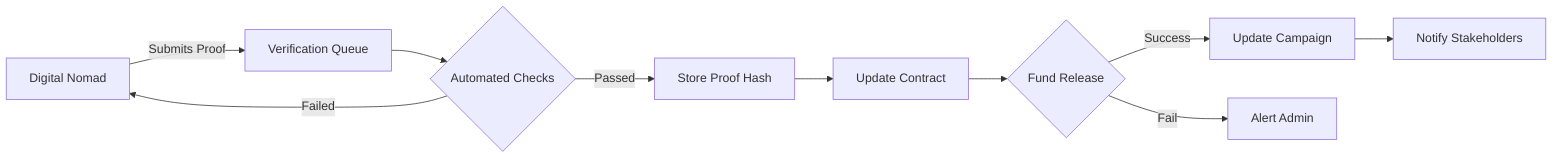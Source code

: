 flowchart LR
    A[Digital Nomad] -->|Submits Proof| B[Verification Queue]
    B --> C{Automated Checks}
    C -->|Passed| D[Store Proof Hash]
    C -->|Failed| A
    D --> E[Update Contract]
    E --> F{Fund Release}
    F -->|Success| G[Update Campaign]
    F -->|Fail| H[Alert Admin]
    G --> I[Notify Stakeholders]